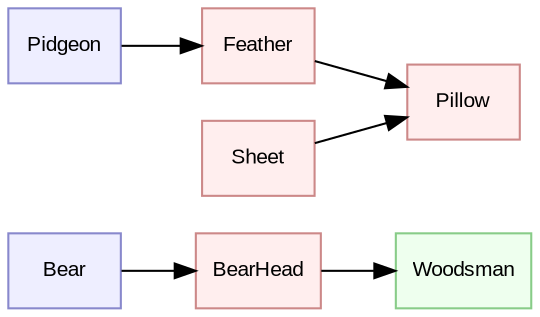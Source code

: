 digraph {
	graph [rankdir=LR];

        node [shape=box,fontname="Arial",fontsize=10,style="filled",fillcolor="#EEFFEE",color="#88CC88"];

	//list quests here
	Woodsman;

        node [shape=box,fontname="Arial",fontsize=10,style="filled",fillcolor="#EEEEFF",color="#8888CC"];

	//list mobs here
	Pidgeon;
	Bear;

        node [shape=box,fontname="Arial",fontsize=10,style="filled",fillcolor="#FFEEEE",color="#CC8888"];

	//list items here
	Feather;
	BearHead;
	Sheet;
	Pillow;

	// Now list the relationships

	Sheet -> Pillow;
	Pidgeon -> Feather -> Pillow;
	Bear -> BearHead -> Woodsman;
}
